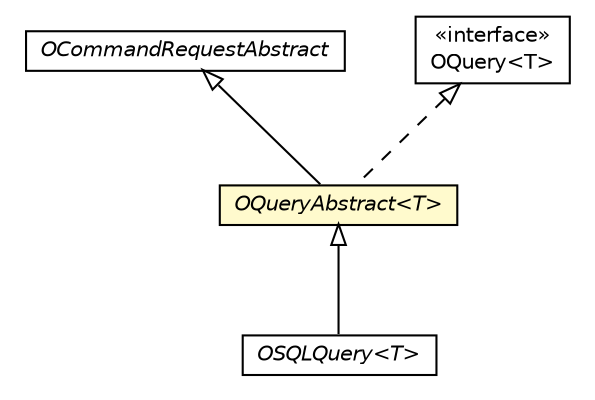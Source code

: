 #!/usr/local/bin/dot
#
# Class diagram 
# Generated by UMLGraph version R5_6-24-gf6e263 (http://www.umlgraph.org/)
#

digraph G {
	edge [fontname="Helvetica",fontsize=10,labelfontname="Helvetica",labelfontsize=10];
	node [fontname="Helvetica",fontsize=10,shape=plaintext];
	nodesep=0.25;
	ranksep=0.5;
	// com.orientechnologies.orient.core.command.OCommandRequestAbstract
	c2853667 [label=<<table title="com.orientechnologies.orient.core.command.OCommandRequestAbstract" border="0" cellborder="1" cellspacing="0" cellpadding="2" port="p" href="../command/OCommandRequestAbstract.html">
		<tr><td><table border="0" cellspacing="0" cellpadding="1">
<tr><td align="center" balign="center"><font face="Helvetica-Oblique"> OCommandRequestAbstract </font></td></tr>
		</table></td></tr>
		</table>>, URL="../command/OCommandRequestAbstract.html", fontname="Helvetica", fontcolor="black", fontsize=10.0];
	// com.orientechnologies.orient.core.sql.query.OSQLQuery<T>
	c2854153 [label=<<table title="com.orientechnologies.orient.core.sql.query.OSQLQuery" border="0" cellborder="1" cellspacing="0" cellpadding="2" port="p" href="../sql/query/OSQLQuery.html">
		<tr><td><table border="0" cellspacing="0" cellpadding="1">
<tr><td align="center" balign="center"><font face="Helvetica-Oblique"> OSQLQuery&lt;T&gt; </font></td></tr>
		</table></td></tr>
		</table>>, URL="../sql/query/OSQLQuery.html", fontname="Helvetica", fontcolor="black", fontsize=10.0];
	// com.orientechnologies.orient.core.query.OQueryAbstract<T>
	c2854611 [label=<<table title="com.orientechnologies.orient.core.query.OQueryAbstract" border="0" cellborder="1" cellspacing="0" cellpadding="2" port="p" bgcolor="lemonChiffon" href="./OQueryAbstract.html">
		<tr><td><table border="0" cellspacing="0" cellpadding="1">
<tr><td align="center" balign="center"><font face="Helvetica-Oblique"> OQueryAbstract&lt;T&gt; </font></td></tr>
		</table></td></tr>
		</table>>, URL="./OQueryAbstract.html", fontname="Helvetica", fontcolor="black", fontsize=10.0];
	// com.orientechnologies.orient.core.query.OQuery<T>
	c2854613 [label=<<table title="com.orientechnologies.orient.core.query.OQuery" border="0" cellborder="1" cellspacing="0" cellpadding="2" port="p" href="./OQuery.html">
		<tr><td><table border="0" cellspacing="0" cellpadding="1">
<tr><td align="center" balign="center"> &#171;interface&#187; </td></tr>
<tr><td align="center" balign="center"> OQuery&lt;T&gt; </td></tr>
		</table></td></tr>
		</table>>, URL="./OQuery.html", fontname="Helvetica", fontcolor="black", fontsize=10.0];
	//com.orientechnologies.orient.core.sql.query.OSQLQuery<T> extends com.orientechnologies.orient.core.query.OQueryAbstract<T>
	c2854611:p -> c2854153:p [dir=back,arrowtail=empty];
	//com.orientechnologies.orient.core.query.OQueryAbstract<T> extends com.orientechnologies.orient.core.command.OCommandRequestAbstract
	c2853667:p -> c2854611:p [dir=back,arrowtail=empty];
	//com.orientechnologies.orient.core.query.OQueryAbstract<T> implements com.orientechnologies.orient.core.query.OQuery<T>
	c2854613:p -> c2854611:p [dir=back,arrowtail=empty,style=dashed];
}

